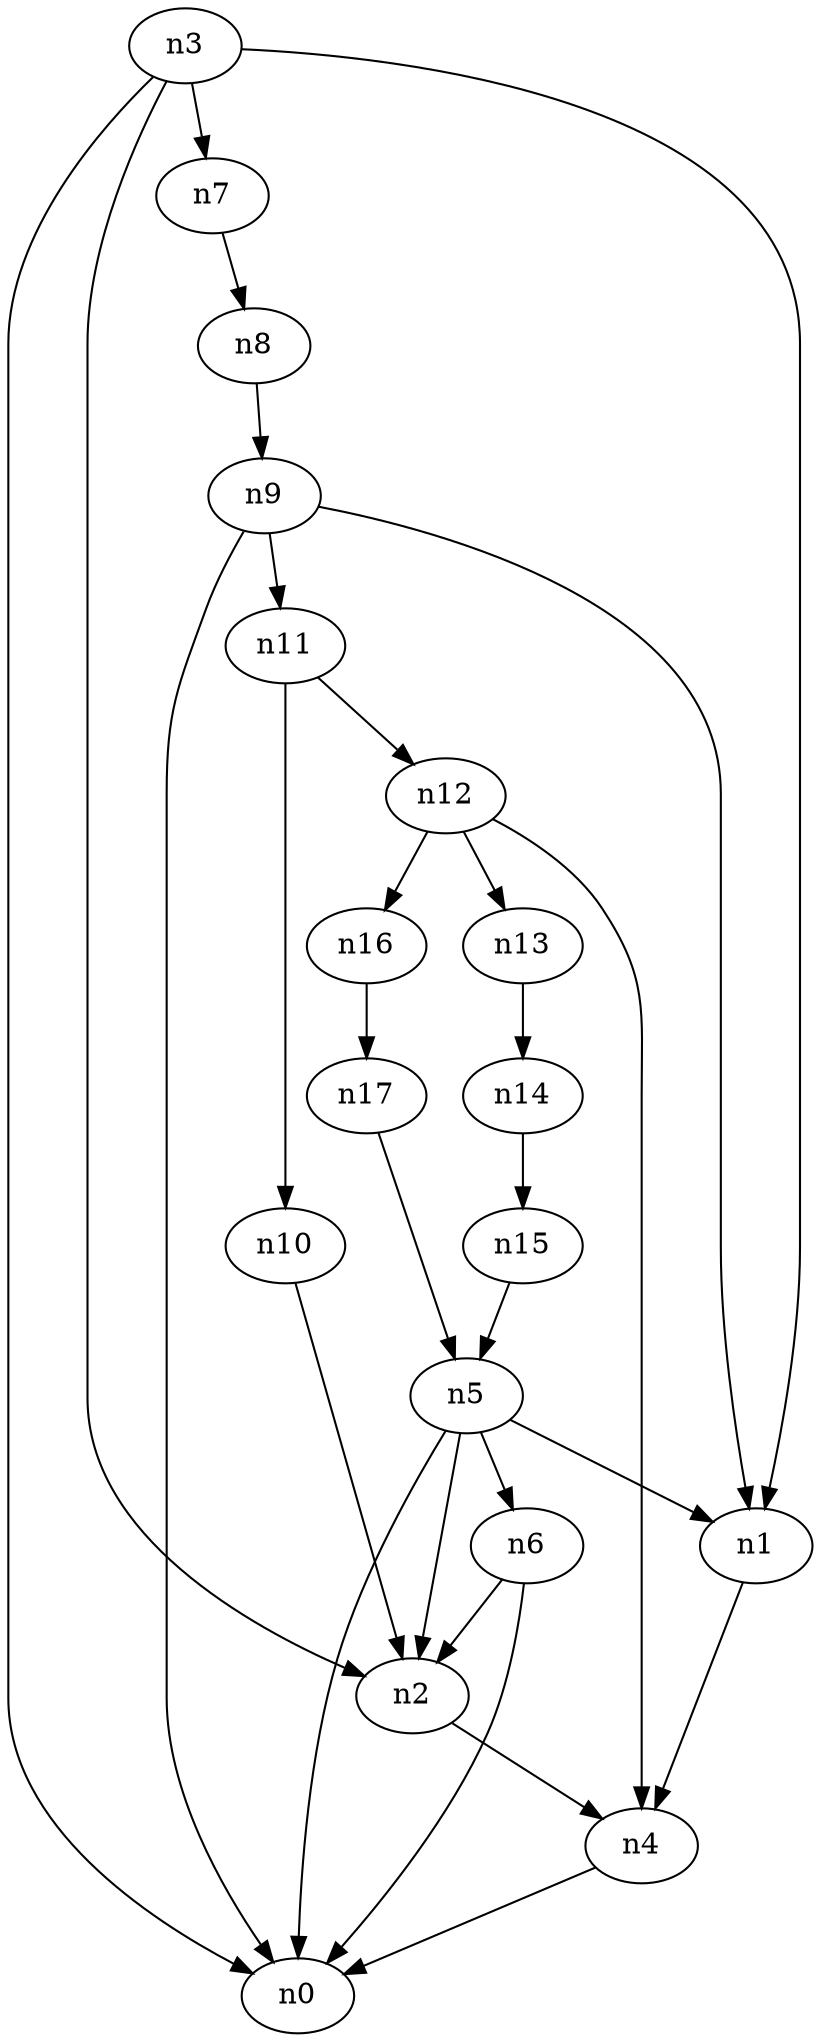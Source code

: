 digraph G {
	n1 -> n4	 [_graphml_id=e4];
	n2 -> n4	 [_graphml_id=e7];
	n3 -> n0	 [_graphml_id=e0];
	n3 -> n1	 [_graphml_id=e3];
	n3 -> n2	 [_graphml_id=e6];
	n3 -> n7	 [_graphml_id=e12];
	n4 -> n0	 [_graphml_id=e1];
	n5 -> n0	 [_graphml_id=e2];
	n5 -> n1	 [_graphml_id=e5];
	n5 -> n2	 [_graphml_id=e8];
	n5 -> n6	 [_graphml_id=e9];
	n6 -> n0	 [_graphml_id=e11];
	n6 -> n2	 [_graphml_id=e10];
	n7 -> n8	 [_graphml_id=e13];
	n8 -> n9	 [_graphml_id=e14];
	n9 -> n0	 [_graphml_id=e21];
	n9 -> n1	 [_graphml_id=e15];
	n9 -> n11	 [_graphml_id=e18];
	n10 -> n2	 [_graphml_id=e16];
	n11 -> n10	 [_graphml_id=e17];
	n11 -> n12	 [_graphml_id=e19];
	n12 -> n4	 [_graphml_id=e20];
	n12 -> n13	 [_graphml_id=e22];
	n12 -> n16	 [_graphml_id=e26];
	n13 -> n14	 [_graphml_id=e23];
	n14 -> n15	 [_graphml_id=e24];
	n15 -> n5	 [_graphml_id=e25];
	n16 -> n17	 [_graphml_id=e27];
	n17 -> n5	 [_graphml_id=e28];
}
